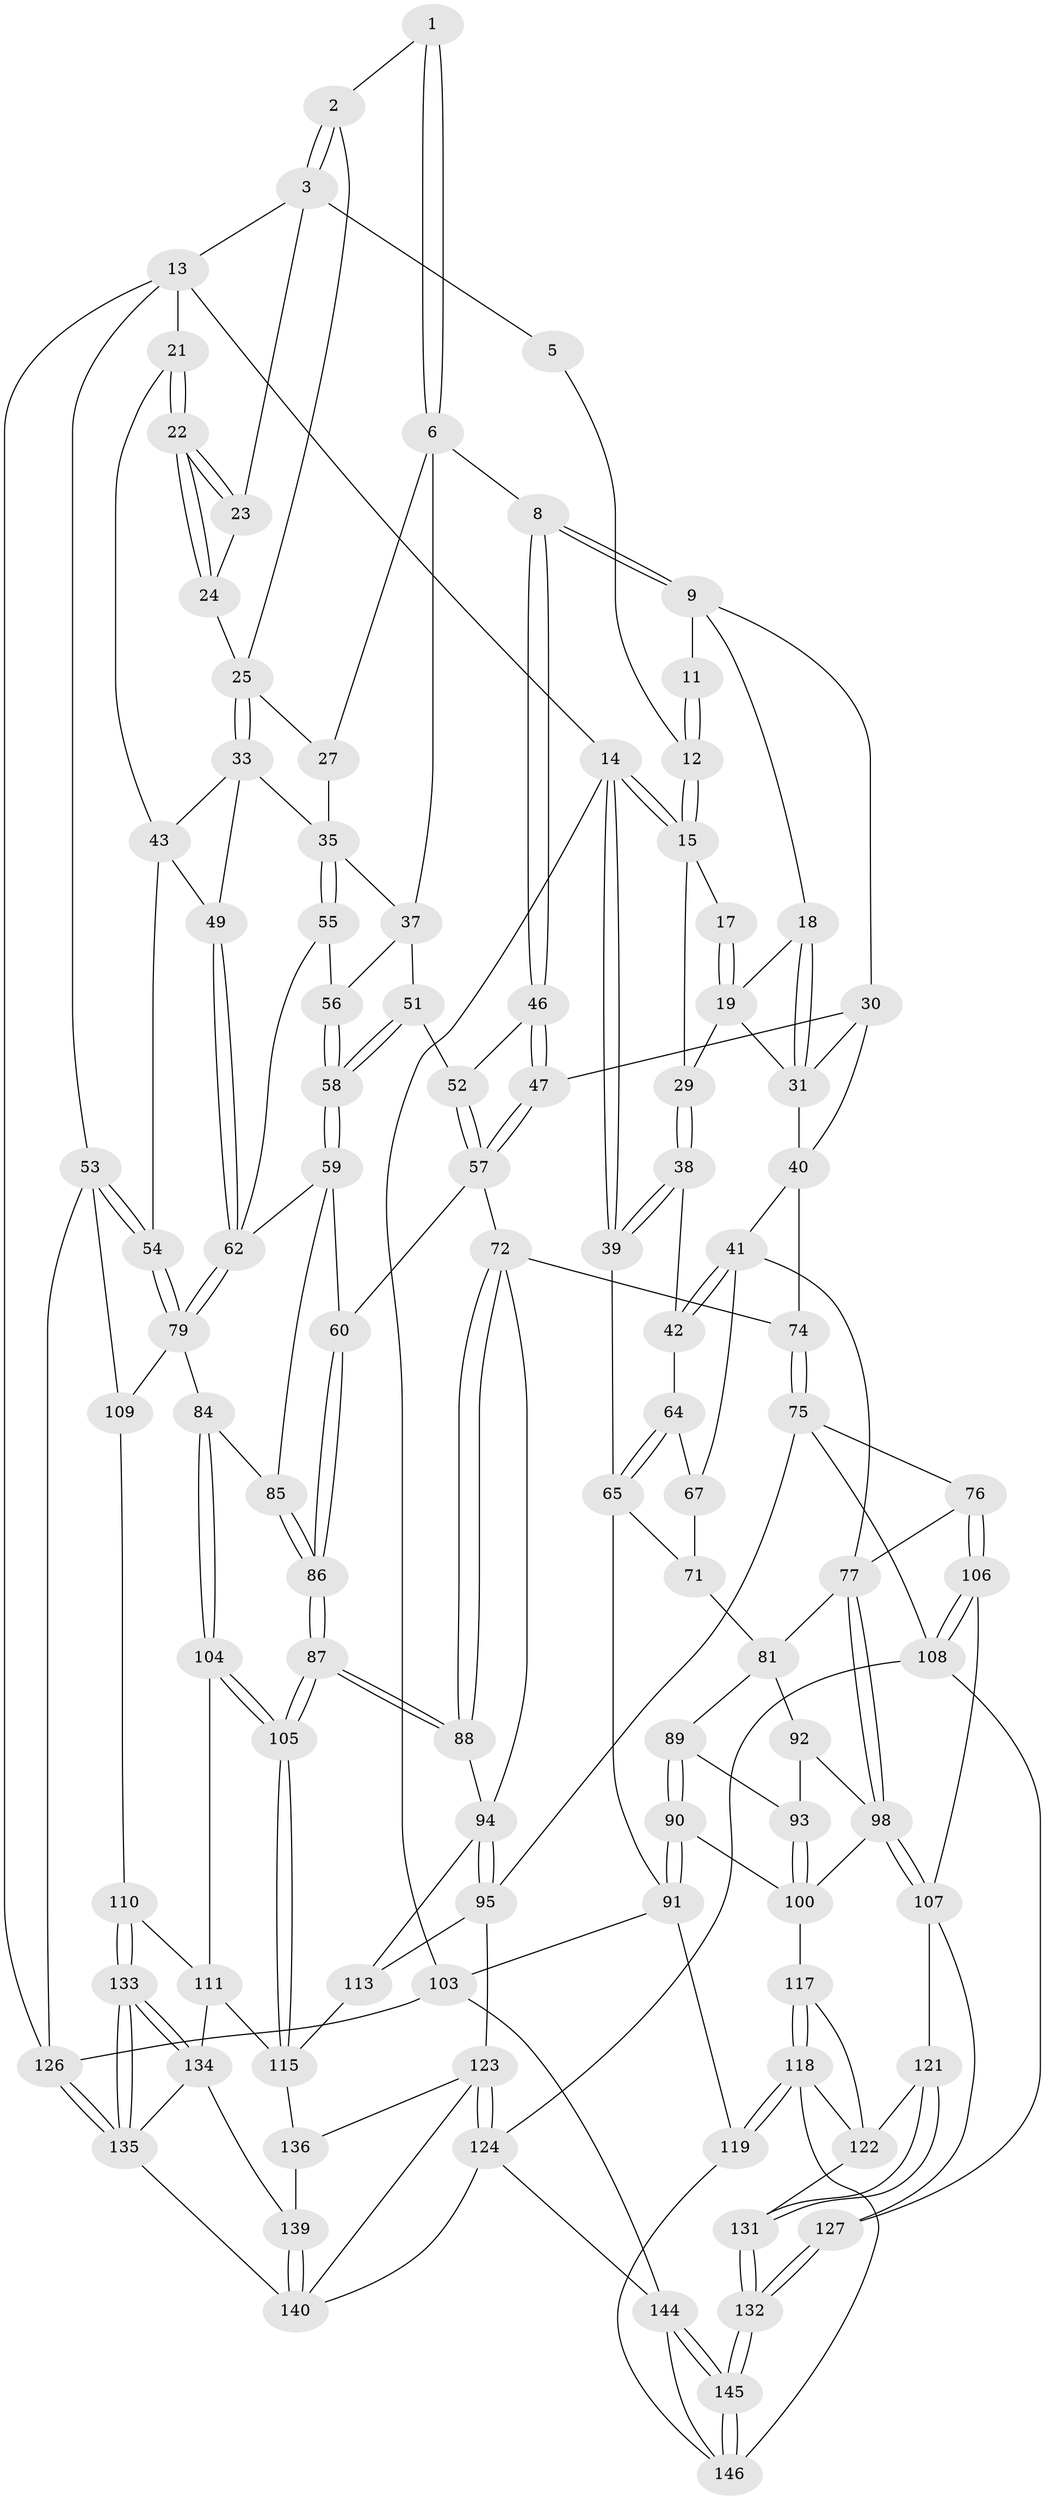 // Generated by graph-tools (version 1.1) at 2025/52/02/27/25 19:52:41]
// undirected, 103 vertices, 237 edges
graph export_dot {
graph [start="1"]
  node [color=gray90,style=filled];
  1 [pos="+0.6005279644826146+0"];
  2 [pos="+0.8085072379576508+0.08755644908889643"];
  3 [pos="+0.8779484996351766+0.01882765996147121",super="+4"];
  5 [pos="+0.5505883287339646+0"];
  6 [pos="+0.6436149176971852+0.1774178945859273",super="+7"];
  8 [pos="+0.5640450100878396+0.22552099702470357"];
  9 [pos="+0.513290940208948+0.21493048374085116",super="+10"];
  11 [pos="+0.40139741746526775+0.02366014922087593"];
  12 [pos="+0.4441786397665024+0"];
  13 [pos="+1+0",super="+20"];
  14 [pos="+0+0"];
  15 [pos="+0+0",super="+16"];
  17 [pos="+0.3911710619683056+0.030392344292691154"];
  18 [pos="+0.2916489991240162+0.21114323422563328"];
  19 [pos="+0.26761313339802384+0.20299131637839482",super="+28"];
  21 [pos="+1+0.249753459717231"];
  22 [pos="+1+0.24758549700534313"];
  23 [pos="+0.927717654600122+0.1534874867363234"];
  24 [pos="+0.8786518415913093+0.23233814646485165"];
  25 [pos="+0.8240976297067886+0.24898358125317793",super="+26"];
  27 [pos="+0.7338736003273889+0.17718927847514931"];
  29 [pos="+0.1577557592559744+0.19620966870203155"];
  30 [pos="+0.4251710926325555+0.27566585790483666",super="+44"];
  31 [pos="+0.39540212225001503+0.2735346488708827",super="+32"];
  33 [pos="+0.8346365092246829+0.29332948146717996",super="+34"];
  35 [pos="+0.8040284692752399+0.37373844708643866",super="+36"];
  37 [pos="+0.7072976485864593+0.3526186169532236",super="+50"];
  38 [pos="+0.10444767558042581+0.296532509791168"];
  39 [pos="+0+0.34372164005989475"];
  40 [pos="+0.27887593916586517+0.4120900802542433",super="+45"];
  41 [pos="+0.22143925951657778+0.4351499449522295",super="+66"];
  42 [pos="+0.12642518816624848+0.36790590699014963"];
  43 [pos="+0.9052417462587481+0.3139888328553662",super="+48"];
  46 [pos="+0.5709445802410968+0.30073292305194277"];
  47 [pos="+0.5369506599122018+0.4122326733186247"];
  49 [pos="+0.8939947518569363+0.4340224198761267"];
  51 [pos="+0.6662210462058762+0.38912748319777063"];
  52 [pos="+0.66201099429396+0.3884258849093199"];
  53 [pos="+1+0.4982963034590896",super="+112"];
  54 [pos="+1+0.49881532446863536"];
  55 [pos="+0.776989440250335+0.4116217938545376"];
  56 [pos="+0.7530994329748282+0.4232904689747074"];
  57 [pos="+0.5760401622509835+0.47528467648034484",super="+61"];
  58 [pos="+0.7035610943835998+0.4722703834657984"];
  59 [pos="+0.693571737721759+0.5100433074869223",super="+69"];
  60 [pos="+0.6425000559324022+0.5269529087019859"];
  62 [pos="+0.8250886831699894+0.512762305264955",super="+63"];
  64 [pos="+0.10203505488822733+0.3973149010856244"];
  65 [pos="+0+0.43129641962697535",super="+70"];
  67 [pos="+0.1438799020032388+0.5133029593434016",super="+68"];
  71 [pos="+0+0.5460917392599678",super="+80"];
  72 [pos="+0.5674379128192768+0.5411369335102443",super="+73"];
  74 [pos="+0.3894644080327154+0.49815730226445115"];
  75 [pos="+0.3056064268838089+0.6169434378396504",super="+96"];
  76 [pos="+0.29473108409857657+0.6206910249720514"];
  77 [pos="+0.2836308168432429+0.6188136977164796",super="+78"];
  79 [pos="+0.9327579926939171+0.6117600434030402",super="+83"];
  81 [pos="+0.197167778973409+0.6079701853020354",super="+82"];
  84 [pos="+0.7932097288696001+0.6403525795067774"];
  85 [pos="+0.7749214151510364+0.6300177039932505"];
  86 [pos="+0.6921489881377921+0.6671854040241703"];
  87 [pos="+0.6824945877315337+0.6802450207910056"];
  88 [pos="+0.6122764722746541+0.6738234403182659"];
  89 [pos="+0.11687295249135661+0.6197203217069269"];
  90 [pos="+0.04732074610177258+0.656168758189568"];
  91 [pos="+0+0.6779303702554904",super="+102"];
  92 [pos="+0.1720296740600455+0.643192484365188"];
  93 [pos="+0.15184003822530165+0.6571696079728432"];
  94 [pos="+0.4791933588433931+0.6394296028729245",super="+97"];
  95 [pos="+0.4530141241165843+0.6820676318696663",super="+114"];
  98 [pos="+0.20284566227594394+0.7127233461723315",super="+99"];
  100 [pos="+0.13785713048438503+0.6866301991483904",super="+101"];
  103 [pos="+0+1"];
  104 [pos="+0.7990225571001158+0.7197106829986594"];
  105 [pos="+0.699155210356204+0.7630058927841262"];
  106 [pos="+0.3022965325057698+0.6973369167210862"];
  107 [pos="+0.2495850324357184+0.7613420510446288",super="+120"];
  108 [pos="+0.3388766100037242+0.756338196695889",super="+125"];
  109 [pos="+0.9071701134307965+0.754515006936558"];
  110 [pos="+0.8966208231501936+0.7677684102430627"];
  111 [pos="+0.837306530611797+0.7589262991754082",super="+128"];
  113 [pos="+0.5628932378815407+0.7443627605785919"];
  115 [pos="+0.697649688953751+0.7717897881698589",super="+116"];
  117 [pos="+0.1616596560779345+0.731124327212896"];
  118 [pos="+0.011054127447598807+0.8270834841286293",super="+130"];
  119 [pos="+0+0.8149231606224352"];
  121 [pos="+0.19164716709933738+0.7913477262698243"];
  122 [pos="+0.1908389227241246+0.7908512321215976",super="+129"];
  123 [pos="+0.46589060779442243+0.8706274950929671",super="+137"];
  124 [pos="+0.4380188601885074+0.9049642540706216",super="+143"];
  126 [pos="+1+1"];
  127 [pos="+0.2913851366135013+0.836625036462255"];
  131 [pos="+0.18571283976072128+0.8975140970356891"];
  132 [pos="+0.1939945100960846+0.9031638512331606"];
  133 [pos="+0.9060495184370692+0.977889153369059"];
  134 [pos="+0.7664964725558698+0.8466476632851173",super="+138"];
  135 [pos="+1+1",super="+141"];
  136 [pos="+0.6371033378776226+0.8480467658888521"];
  139 [pos="+0.6897175422745867+0.8840491176195947"];
  140 [pos="+0.6419472139681914+0.9518255234059648",super="+142"];
  144 [pos="+0.256078869777433+1",super="+148"];
  145 [pos="+0.2448728710109883+1"];
  146 [pos="+0.13456639095352874+1",super="+147"];
  1 -- 2;
  1 -- 6;
  1 -- 6;
  2 -- 3;
  2 -- 3;
  2 -- 25;
  3 -- 23;
  3 -- 5;
  3 -- 13;
  5 -- 12;
  6 -- 27;
  6 -- 8;
  6 -- 37;
  8 -- 9;
  8 -- 9;
  8 -- 46;
  8 -- 46;
  9 -- 30;
  9 -- 18;
  9 -- 11;
  11 -- 12;
  11 -- 12;
  12 -- 15;
  12 -- 15;
  13 -- 14;
  13 -- 126;
  13 -- 21;
  13 -- 53;
  14 -- 15;
  14 -- 15;
  14 -- 39;
  14 -- 39;
  14 -- 103;
  15 -- 17;
  15 -- 29;
  17 -- 19;
  17 -- 19;
  18 -- 19;
  18 -- 31;
  18 -- 31;
  19 -- 29;
  19 -- 31;
  21 -- 22;
  21 -- 22;
  21 -- 43;
  22 -- 23;
  22 -- 23;
  22 -- 24;
  22 -- 24;
  23 -- 24;
  24 -- 25;
  25 -- 33;
  25 -- 33;
  25 -- 27;
  27 -- 35;
  29 -- 38;
  29 -- 38;
  30 -- 31;
  30 -- 47;
  30 -- 40;
  31 -- 40;
  33 -- 43;
  33 -- 35;
  33 -- 49;
  35 -- 55;
  35 -- 55;
  35 -- 37;
  37 -- 56;
  37 -- 51;
  38 -- 39;
  38 -- 39;
  38 -- 42;
  39 -- 65;
  40 -- 41;
  40 -- 74;
  41 -- 42;
  41 -- 42;
  41 -- 67;
  41 -- 77;
  42 -- 64;
  43 -- 49;
  43 -- 54;
  46 -- 47;
  46 -- 47;
  46 -- 52;
  47 -- 57;
  47 -- 57;
  49 -- 62;
  49 -- 62;
  51 -- 52;
  51 -- 58;
  51 -- 58;
  52 -- 57;
  52 -- 57;
  53 -- 54;
  53 -- 54;
  53 -- 109;
  53 -- 126;
  54 -- 79;
  54 -- 79;
  55 -- 56;
  55 -- 62;
  56 -- 58;
  56 -- 58;
  57 -- 72;
  57 -- 60;
  58 -- 59;
  58 -- 59;
  59 -- 60;
  59 -- 85;
  59 -- 62;
  60 -- 86;
  60 -- 86;
  62 -- 79;
  62 -- 79;
  64 -- 65;
  64 -- 65;
  64 -- 67;
  65 -- 91;
  65 -- 71;
  67 -- 71 [weight=2];
  71 -- 81;
  72 -- 88;
  72 -- 88;
  72 -- 74;
  72 -- 94;
  74 -- 75;
  74 -- 75;
  75 -- 76;
  75 -- 108;
  75 -- 95;
  76 -- 77;
  76 -- 106;
  76 -- 106;
  77 -- 98;
  77 -- 98;
  77 -- 81;
  79 -- 84;
  79 -- 109;
  81 -- 92;
  81 -- 89;
  84 -- 85;
  84 -- 104;
  84 -- 104;
  85 -- 86;
  85 -- 86;
  86 -- 87;
  86 -- 87;
  87 -- 88;
  87 -- 88;
  87 -- 105;
  87 -- 105;
  88 -- 94;
  89 -- 90;
  89 -- 90;
  89 -- 93;
  90 -- 91;
  90 -- 91;
  90 -- 100;
  91 -- 103;
  91 -- 119;
  92 -- 93;
  92 -- 98;
  93 -- 100;
  93 -- 100;
  94 -- 95;
  94 -- 95;
  94 -- 113;
  95 -- 113;
  95 -- 123;
  98 -- 107;
  98 -- 107;
  98 -- 100;
  100 -- 117;
  103 -- 126;
  103 -- 144;
  104 -- 105;
  104 -- 105;
  104 -- 111;
  105 -- 115;
  105 -- 115;
  106 -- 107;
  106 -- 108;
  106 -- 108;
  107 -- 121;
  107 -- 127;
  108 -- 124;
  108 -- 127;
  109 -- 110;
  110 -- 111;
  110 -- 133;
  110 -- 133;
  111 -- 115;
  111 -- 134;
  113 -- 115;
  115 -- 136;
  117 -- 118;
  117 -- 118;
  117 -- 122;
  118 -- 119;
  118 -- 119;
  118 -- 122;
  118 -- 146;
  119 -- 146;
  121 -- 122;
  121 -- 131;
  121 -- 131;
  122 -- 131;
  123 -- 124;
  123 -- 124;
  123 -- 136;
  123 -- 140;
  124 -- 144;
  124 -- 140;
  126 -- 135;
  126 -- 135;
  127 -- 132;
  127 -- 132;
  131 -- 132;
  131 -- 132;
  132 -- 145;
  132 -- 145;
  133 -- 134;
  133 -- 134;
  133 -- 135;
  133 -- 135;
  134 -- 139;
  134 -- 135;
  135 -- 140;
  136 -- 139;
  139 -- 140;
  139 -- 140;
  144 -- 145;
  144 -- 145;
  144 -- 146;
  145 -- 146;
  145 -- 146;
}
